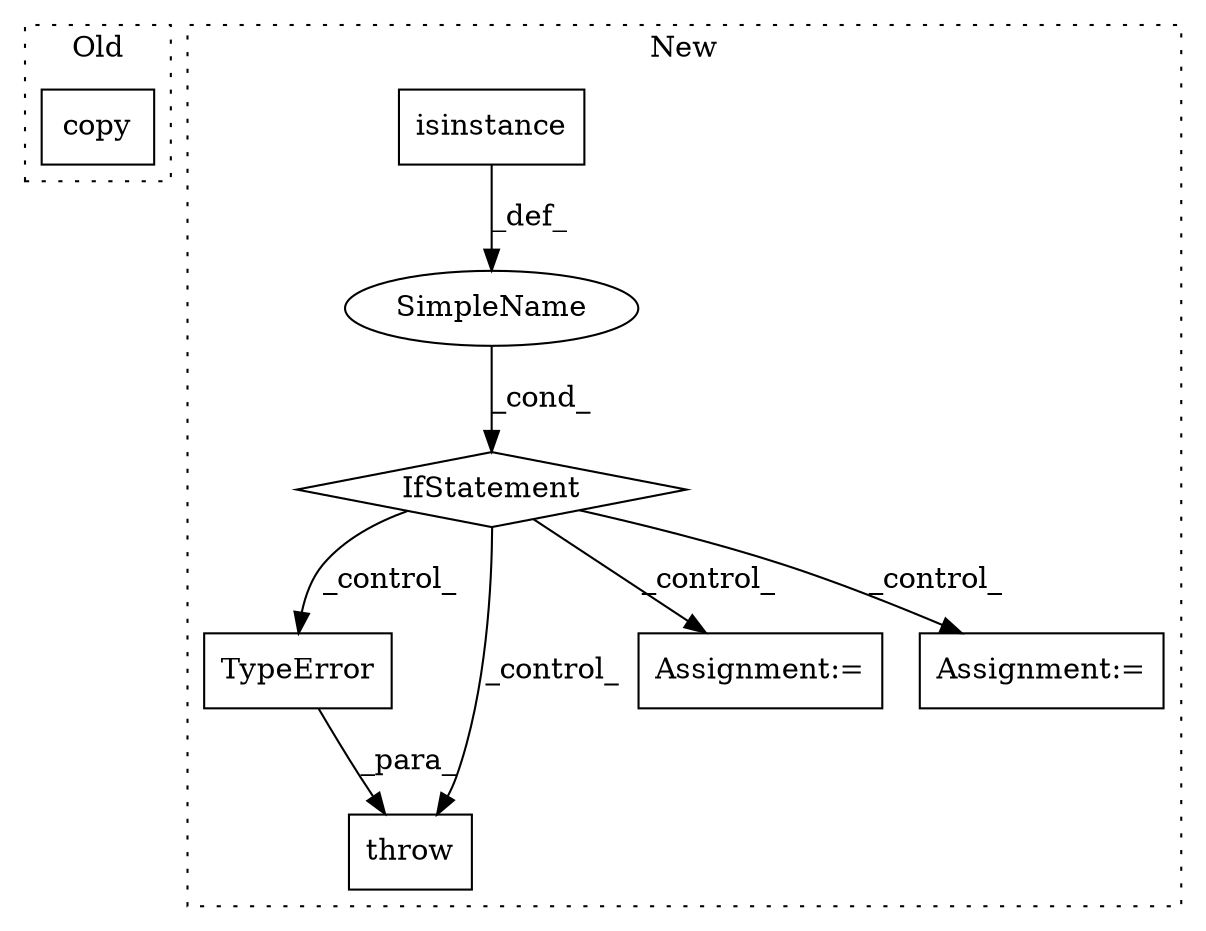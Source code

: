 digraph G {
subgraph cluster0 {
1 [label="copy" a="32" s="1974,2000" l="5,1" shape="box"];
label = "Old";
style="dotted";
}
subgraph cluster1 {
2 [label="TypeError" a="32" s="2061,2177" l="10,1" shape="box"];
3 [label="IfStatement" a="25" s="1971,2045" l="4,2" shape="diamond"];
4 [label="SimpleName" a="42" s="" l="" shape="ellipse"];
5 [label="throw" a="53" s="2055" l="6" shape="box"];
6 [label="Assignment:=" a="7" s="2458" l="19" shape="box"];
7 [label="isinstance" a="32" s="2003,2021" l="11,1" shape="box"];
8 [label="Assignment:=" a="7" s="2277" l="1" shape="box"];
label = "New";
style="dotted";
}
2 -> 5 [label="_para_"];
3 -> 5 [label="_control_"];
3 -> 2 [label="_control_"];
3 -> 8 [label="_control_"];
3 -> 6 [label="_control_"];
4 -> 3 [label="_cond_"];
7 -> 4 [label="_def_"];
}